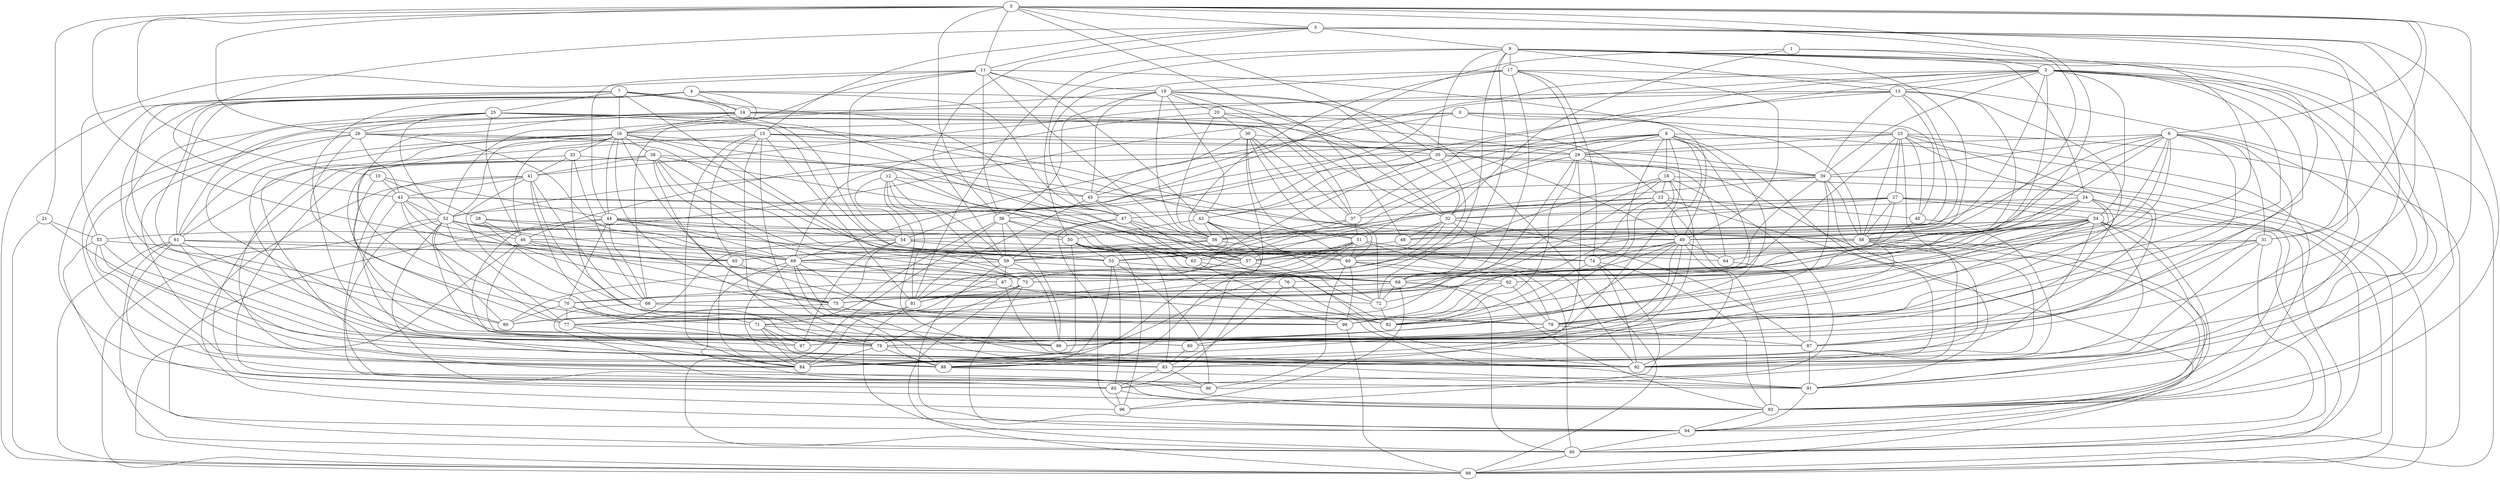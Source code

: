 graph {
    0 -- 16;
    0 -- 23;
    0 -- 40;
    0 -- 49;
    0 -- 53;
    0 -- 69;
    1 -- 2;
    1 -- 32;
    1 -- 52;
    1 -- 78;
    2 -- 13;
    2 -- 34;
    2 -- 37;
    2 -- 39;
    2 -- 42;
    2 -- 44;
    2 -- 45;
    2 -- 59;
    2 -- 76;
    2 -- 79;
    2 -- 86;
    2 -- 91;
    2 -- 92;
    2 -- 93;
    3 -- 5;
    3 -- 6;
    3 -- 10;
    3 -- 11;
    3 -- 21;
    3 -- 26;
    3 -- 31;
    3 -- 35;
    3 -- 36;
    3 -- 48;
    3 -- 49;
    3 -- 64;
    3 -- 65;
    3 -- 91;
    4 -- 14;
    4 -- 16;
    4 -- 32;
    4 -- 47;
    4 -- 61;
    4 -- 88;
    4 -- 89;
    4 -- 97;
    5 -- 9;
    5 -- 11;
    5 -- 15;
    5 -- 31;
    5 -- 43;
    5 -- 59;
    5 -- 87;
    5 -- 92;
    5 -- 93;
    6 -- 29;
    6 -- 31;
    6 -- 39;
    6 -- 54;
    6 -- 58;
    6 -- 65;
    6 -- 68;
    6 -- 75;
    6 -- 78;
    6 -- 79;
    6 -- 82;
    6 -- 90;
    7 -- 14;
    7 -- 16;
    7 -- 25;
    7 -- 47;
    7 -- 59;
    7 -- 68;
    7 -- 85;
    7 -- 89;
    7 -- 99;
    8 -- 18;
    8 -- 29;
    8 -- 35;
    8 -- 37;
    8 -- 46;
    8 -- 49;
    8 -- 51;
    8 -- 74;
    8 -- 75;
    8 -- 83;
    8 -- 84;
    8 -- 86;
    8 -- 99;
    9 -- 13;
    9 -- 17;
    9 -- 24;
    9 -- 35;
    9 -- 50;
    9 -- 55;
    9 -- 68;
    9 -- 72;
    9 -- 79;
    9 -- 81;
    9 -- 91;
    9 -- 93;
    10 -- 28;
    10 -- 43;
    10 -- 44;
    10 -- 87;
    11 -- 19;
    11 -- 36;
    11 -- 42;
    11 -- 44;
    11 -- 53;
    11 -- 54;
    11 -- 57;
    11 -- 58;
    11 -- 66;
    12 -- 45;
    12 -- 54;
    12 -- 59;
    12 -- 60;
    12 -- 73;
    12 -- 81;
    12 -- 91;
    13 -- 14;
    13 -- 39;
    13 -- 41;
    13 -- 47;
    13 -- 48;
    13 -- 58;
    13 -- 65;
    13 -- 78;
    14 -- 16;
    14 -- 26;
    14 -- 29;
    14 -- 49;
    14 -- 57;
    14 -- 70;
    14 -- 84;
    14 -- 90;
    15 -- 29;
    15 -- 39;
    15 -- 51;
    15 -- 61;
    15 -- 65;
    15 -- 78;
    15 -- 81;
    15 -- 84;
    15 -- 88;
    16 -- 33;
    16 -- 38;
    16 -- 44;
    16 -- 46;
    16 -- 52;
    16 -- 57;
    16 -- 58;
    16 -- 59;
    16 -- 61;
    16 -- 75;
    16 -- 77;
    16 -- 83;
    16 -- 88;
    16 -- 98;
    17 -- 19;
    17 -- 29;
    17 -- 47;
    17 -- 49;
    17 -- 56;
    17 -- 68;
    17 -- 74;
    17 -- 99;
    18 -- 22;
    18 -- 68;
    18 -- 70;
    18 -- 75;
    18 -- 82;
    18 -- 85;
    18 -- 88;
    18 -- 99;
    19 -- 20;
    19 -- 32;
    19 -- 36;
    19 -- 37;
    19 -- 42;
    19 -- 45;
    19 -- 52;
    19 -- 56;
    19 -- 99;
    20 -- 22;
    20 -- 30;
    20 -- 32;
    20 -- 56;
    20 -- 69;
    21 -- 53;
    21 -- 92;
    21 -- 99;
    22 -- 37;
    22 -- 40;
    22 -- 69;
    22 -- 93;
    22 -- 98;
    22 -- 99;
    23 -- 24;
    23 -- 27;
    23 -- 29;
    23 -- 40;
    23 -- 44;
    23 -- 58;
    23 -- 73;
    23 -- 87;
    23 -- 92;
    23 -- 93;
    23 -- 95;
    24 -- 32;
    24 -- 49;
    24 -- 66;
    24 -- 73;
    24 -- 86;
    24 -- 87;
    24 -- 95;
    24 -- 98;
    25 -- 26;
    25 -- 32;
    25 -- 37;
    25 -- 46;
    25 -- 49;
    25 -- 52;
    25 -- 55;
    25 -- 61;
    25 -- 78;
    26 -- 29;
    26 -- 43;
    26 -- 55;
    26 -- 69;
    26 -- 71;
    26 -- 80;
    26 -- 84;
    27 -- 32;
    27 -- 34;
    27 -- 36;
    27 -- 48;
    27 -- 56;
    27 -- 58;
    27 -- 68;
    27 -- 93;
    27 -- 95;
    28 -- 46;
    28 -- 49;
    28 -- 55;
    28 -- 79;
    29 -- 39;
    29 -- 63;
    29 -- 71;
    29 -- 82;
    29 -- 83;
    29 -- 91;
    30 -- 35;
    30 -- 37;
    30 -- 45;
    30 -- 51;
    30 -- 60;
    30 -- 72;
    30 -- 88;
    31 -- 57;
    31 -- 62;
    31 -- 78;
    31 -- 92;
    31 -- 94;
    32 -- 48;
    32 -- 55;
    32 -- 60;
    32 -- 74;
    32 -- 77;
    32 -- 87;
    33 -- 41;
    33 -- 63;
    33 -- 66;
    33 -- 78;
    33 -- 91;
    34 -- 46;
    34 -- 49;
    34 -- 56;
    34 -- 58;
    34 -- 65;
    34 -- 72;
    34 -- 73;
    34 -- 84;
    34 -- 86;
    34 -- 88;
    34 -- 93;
    34 -- 94;
    34 -- 95;
    34 -- 97;
    35 -- 39;
    35 -- 42;
    35 -- 52;
    35 -- 54;
    35 -- 64;
    35 -- 81;
    35 -- 84;
    36 -- 50;
    36 -- 59;
    36 -- 63;
    36 -- 71;
    36 -- 86;
    36 -- 95;
    37 -- 51;
    37 -- 56;
    37 -- 73;
    38 -- 41;
    38 -- 45;
    38 -- 55;
    38 -- 63;
    38 -- 67;
    38 -- 73;
    38 -- 75;
    38 -- 85;
    38 -- 87;
    38 -- 93;
    39 -- 45;
    39 -- 57;
    39 -- 58;
    39 -- 67;
    39 -- 92;
    39 -- 97;
    39 -- 99;
    40 -- 60;
    40 -- 92;
    41 -- 43;
    41 -- 66;
    41 -- 78;
    41 -- 82;
    41 -- 85;
    41 -- 86;
    41 -- 94;
    42 -- 50;
    42 -- 55;
    42 -- 56;
    42 -- 60;
    42 -- 72;
    42 -- 80;
    43 -- 46;
    43 -- 52;
    43 -- 56;
    43 -- 64;
    43 -- 76;
    43 -- 77;
    43 -- 92;
    44 -- 50;
    44 -- 54;
    44 -- 66;
    44 -- 69;
    44 -- 70;
    44 -- 73;
    44 -- 95;
    44 -- 97;
    45 -- 47;
    45 -- 81;
    45 -- 92;
    46 -- 65;
    46 -- 72;
    46 -- 75;
    46 -- 80;
    46 -- 99;
    47 -- 56;
    47 -- 57;
    47 -- 59;
    47 -- 63;
    47 -- 96;
    48 -- 57;
    49 -- 55;
    49 -- 64;
    49 -- 74;
    49 -- 80;
    49 -- 82;
    49 -- 84;
    49 -- 92;
    49 -- 98;
    50 -- 55;
    50 -- 63;
    50 -- 68;
    50 -- 83;
    50 -- 84;
    50 -- 96;
    50 -- 98;
    51 -- 57;
    51 -- 60;
    51 -- 67;
    51 -- 77;
    51 -- 85;
    51 -- 88;
    51 -- 92;
    51 -- 95;
    52 -- 58;
    52 -- 67;
    52 -- 69;
    52 -- 75;
    52 -- 77;
    52 -- 78;
    52 -- 85;
    52 -- 89;
    52 -- 93;
    52 -- 99;
    53 -- 69;
    53 -- 83;
    53 -- 84;
    53 -- 92;
    53 -- 94;
    54 -- 55;
    54 -- 74;
    54 -- 75;
    54 -- 77;
    54 -- 97;
    55 -- 68;
    55 -- 85;
    55 -- 88;
    55 -- 90;
    56 -- 59;
    56 -- 60;
    56 -- 69;
    57 -- 72;
    57 -- 89;
    58 -- 59;
    58 -- 63;
    58 -- 79;
    58 -- 84;
    58 -- 94;
    58 -- 95;
    59 -- 67;
    59 -- 68;
    59 -- 86;
    59 -- 89;
    59 -- 94;
    60 -- 62;
    60 -- 79;
    60 -- 90;
    60 -- 98;
    61 -- 65;
    61 -- 74;
    61 -- 83;
    61 -- 86;
    61 -- 95;
    61 -- 96;
    61 -- 99;
    62 -- 66;
    62 -- 79;
    62 -- 98;
    63 -- 82;
    63 -- 91;
    64 -- 87;
    65 -- 82;
    65 -- 84;
    66 -- 79;
    66 -- 93;
    67 -- 79;
    67 -- 81;
    67 -- 92;
    68 -- 70;
    68 -- 72;
    68 -- 75;
    68 -- 93;
    68 -- 95;
    68 -- 96;
    69 -- 73;
    69 -- 83;
    69 -- 84;
    69 -- 88;
    69 -- 90;
    69 -- 98;
    70 -- 71;
    70 -- 77;
    70 -- 89;
    70 -- 92;
    71 -- 84;
    71 -- 86;
    71 -- 88;
    71 -- 97;
    72 -- 82;
    73 -- 78;
    73 -- 81;
    73 -- 94;
    73 -- 99;
    74 -- 82;
    74 -- 92;
    74 -- 93;
    74 -- 96;
    75 -- 89;
    75 -- 98;
    76 -- 82;
    76 -- 83;
    77 -- 78;
    77 -- 84;
    78 -- 84;
    78 -- 88;
    78 -- 92;
    79 -- 80;
    79 -- 87;
    80 -- 83;
    81 -- 84;
    81 -- 95;
    83 -- 85;
    83 -- 90;
    85 -- 93;
    85 -- 96;
    87 -- 91;
    88 -- 91;
    91 -- 94;
    93 -- 94;
    94 -- 95;
    95 -- 99;
    98 -- 99;
}